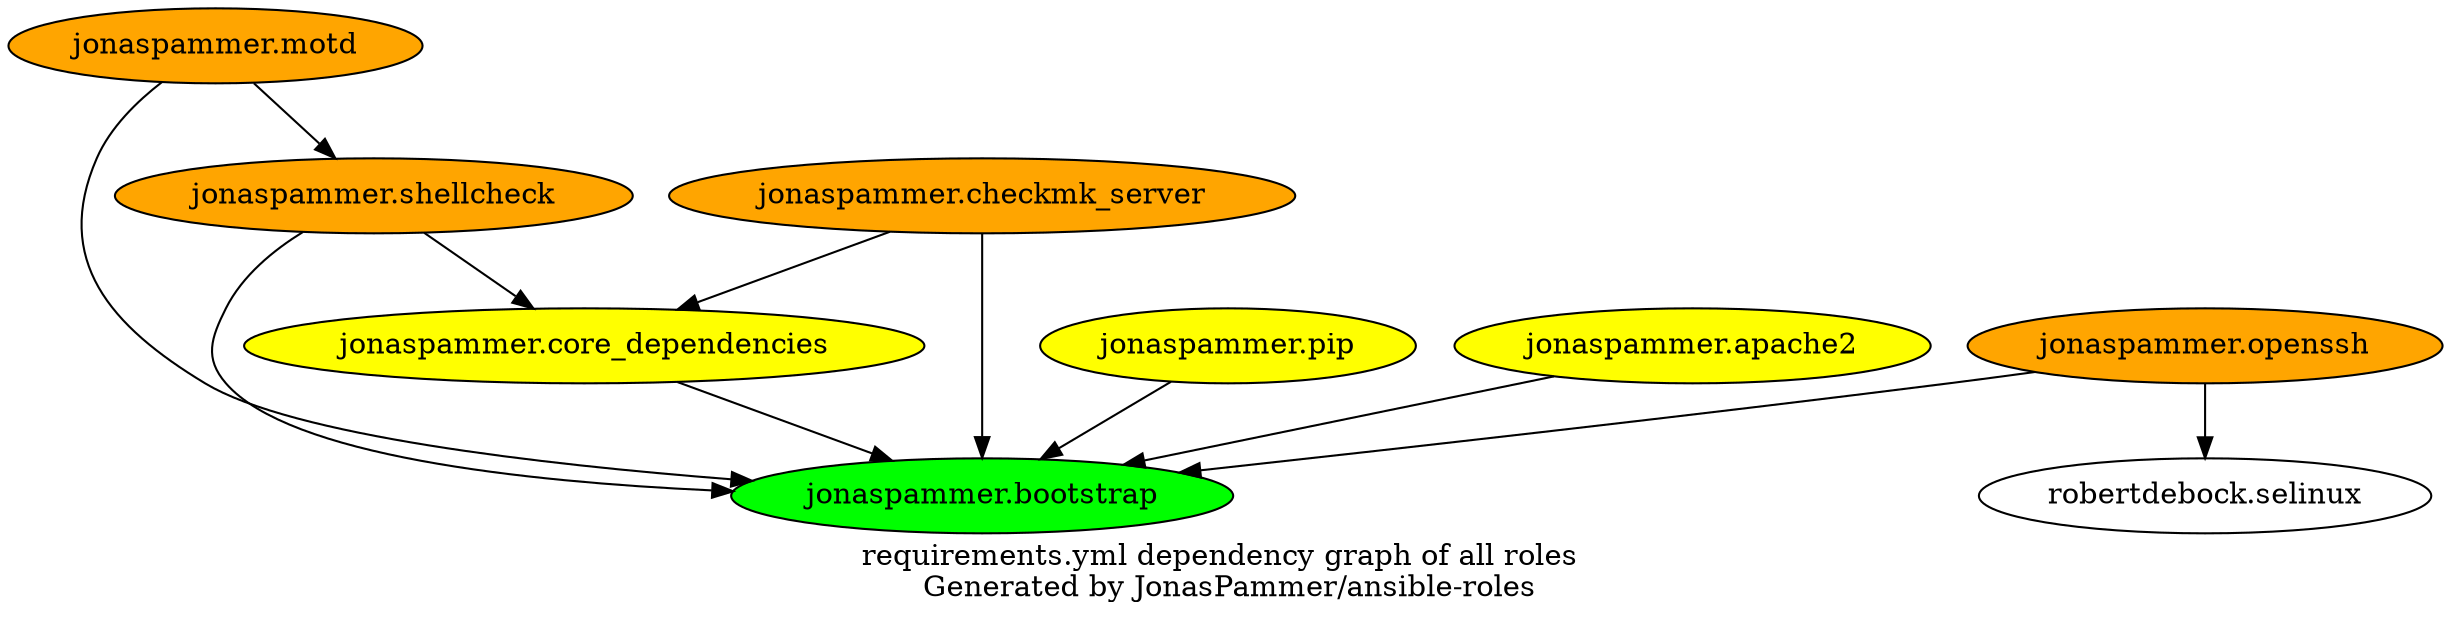 digraph hierarchy {
  label = "requirements.yml dependency graph of all roles \n Generated by JonasPammer/ansible-roles" ;

  {
    "jonaspammer.bootstrap" [fillcolor=green style=filled]
    "jonaspammer.core_dependencies" [fillcolor=yellow style=filled]
    "jonaspammer.motd" [fillcolor=orange style=filled]
    "jonaspammer.openssh" [fillcolor=orange style=filled]
    "jonaspammer.pip" [fillcolor=yellow style=filled]
    "jonaspammer.shellcheck" [fillcolor=orange style=filled]
    "jonaspammer.checkmk_server" [fillcolor=orange style=filled]
    "jonaspammer.apache2" [fillcolor=yellow style=filled]
  }


  "jonaspammer.core_dependencies" -> {"jonaspammer.bootstrap"}
  "jonaspammer.motd" -> {"jonaspammer.bootstrap" "jonaspammer.shellcheck"}
  "jonaspammer.openssh" -> {"jonaspammer.bootstrap" "robertdebock.selinux"}
  "jonaspammer.pip" -> {"jonaspammer.bootstrap"}
  "jonaspammer.shellcheck" -> {"jonaspammer.bootstrap" "jonaspammer.core_dependencies"}
  "jonaspammer.checkmk_server" -> {"jonaspammer.bootstrap" "jonaspammer.core_dependencies"}
  "jonaspammer.apache2" -> {"jonaspammer.bootstrap"}
}